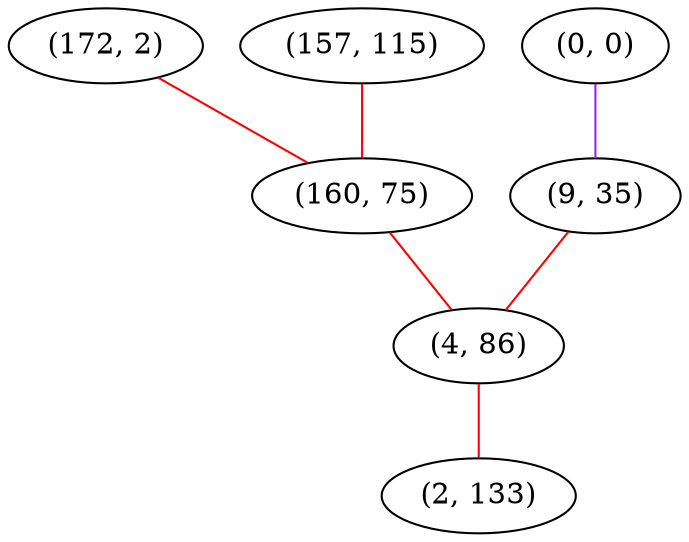 graph "" {
"(172, 2)";
"(0, 0)";
"(157, 115)";
"(9, 35)";
"(160, 75)";
"(4, 86)";
"(2, 133)";
"(172, 2)" -- "(160, 75)"  [color=red, key=0, weight=1];
"(0, 0)" -- "(9, 35)"  [color=purple, key=0, weight=4];
"(157, 115)" -- "(160, 75)"  [color=red, key=0, weight=1];
"(9, 35)" -- "(4, 86)"  [color=red, key=0, weight=1];
"(160, 75)" -- "(4, 86)"  [color=red, key=0, weight=1];
"(4, 86)" -- "(2, 133)"  [color=red, key=0, weight=1];
}

